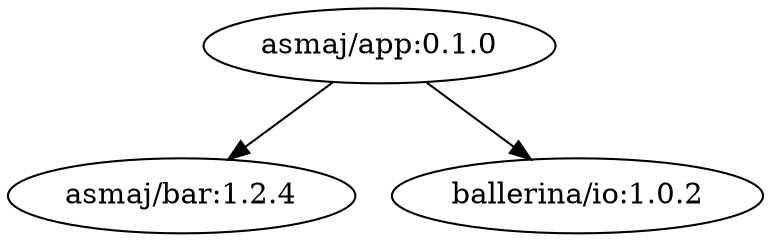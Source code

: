 digraph "example1" {
    "asmaj/app:0.1.0" -> "asmaj/bar:1.2.4"
    "asmaj/app:0.1.0" -> "ballerina/io:1.0.2"

    // Errors
    "asmaj/bar:1.2.4" [error = true]
}
